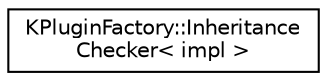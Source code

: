 digraph "Graphical Class Hierarchy"
{
  edge [fontname="Helvetica",fontsize="10",labelfontname="Helvetica",labelfontsize="10"];
  node [fontname="Helvetica",fontsize="10",shape=record];
  rankdir="LR";
  Node0 [label="KPluginFactory::Inheritance\lChecker\< impl \>",height=0.2,width=0.4,color="black", fillcolor="white", style="filled",URL="$structKPluginFactory_1_1InheritanceChecker.html",tooltip="This is used to detect the arguments need for the constructor of plugin classes. "];
}
